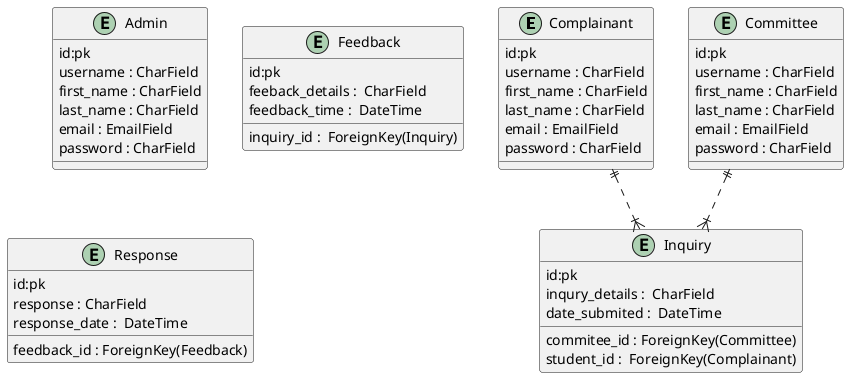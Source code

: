 @startuml kkk

entity Complainant{
    id:pk 
    username : CharField 
    first_name : CharField
    last_name : CharField
    email : EmailField 
    password : CharField
    
}

entity Committee{
    id:pk 
    username : CharField 
    first_name : CharField
    last_name : CharField
    email : EmailField 
    password : CharField
    
}


entity Admin{
    id:pk 
    username : CharField 
    first_name : CharField
    last_name : CharField
    email : EmailField 
    password : CharField
    
}





entity Inquiry{
    id:pk 
    inqury_details :  CharField
    date_submited :  DateTime 
    commitee_id : ForeignKey(Committee)
    student_id :  ForeignKey(Complainant)



}

Committee||..|{ Inquiry
Complainant||..|{ Inquiry


entity Feedback{
    id:pk 
    inquiry_id :  ForeignKey(Inquiry)
    feeback_details :  CharField
    feedback_time :  DateTime


}


entity Response{
    id:pk 
    feedback_id : ForeignKey(Feedback)
    response : CharField
    response_date :  DateTime
}





@enduml